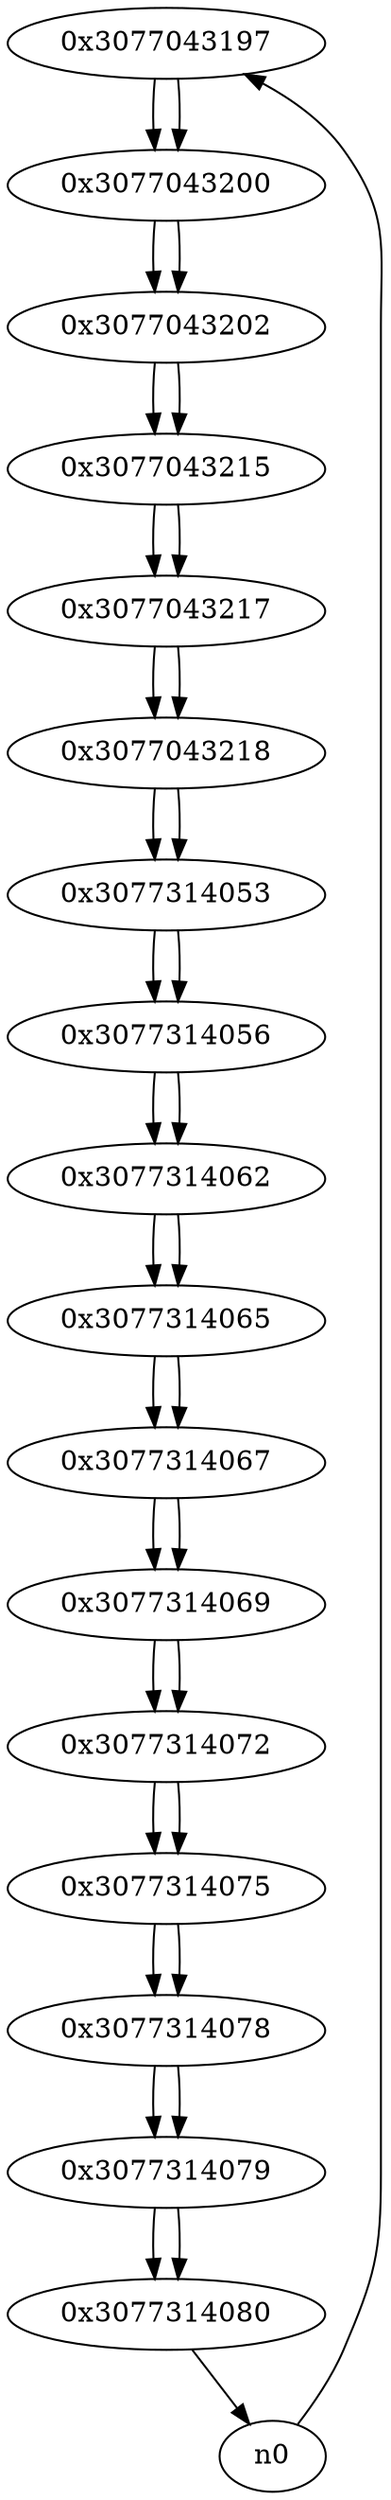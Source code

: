 digraph G{
/* nodes */
  n1 [label="0x3077043197"]
  n2 [label="0x3077043200"]
  n3 [label="0x3077043202"]
  n4 [label="0x3077043215"]
  n5 [label="0x3077043217"]
  n6 [label="0x3077043218"]
  n7 [label="0x3077314053"]
  n8 [label="0x3077314056"]
  n9 [label="0x3077314062"]
  n10 [label="0x3077314065"]
  n11 [label="0x3077314067"]
  n12 [label="0x3077314069"]
  n13 [label="0x3077314072"]
  n14 [label="0x3077314075"]
  n15 [label="0x3077314078"]
  n16 [label="0x3077314079"]
  n17 [label="0x3077314080"]
/* edges */
n1 -> n2;
n0 -> n1;
n2 -> n3;
n1 -> n2;
n3 -> n4;
n2 -> n3;
n4 -> n5;
n3 -> n4;
n5 -> n6;
n4 -> n5;
n6 -> n7;
n5 -> n6;
n7 -> n8;
n6 -> n7;
n8 -> n9;
n7 -> n8;
n9 -> n10;
n8 -> n9;
n10 -> n11;
n9 -> n10;
n11 -> n12;
n10 -> n11;
n12 -> n13;
n11 -> n12;
n13 -> n14;
n12 -> n13;
n14 -> n15;
n13 -> n14;
n15 -> n16;
n14 -> n15;
n16 -> n17;
n15 -> n16;
n17 -> n0;
n16 -> n17;
}
